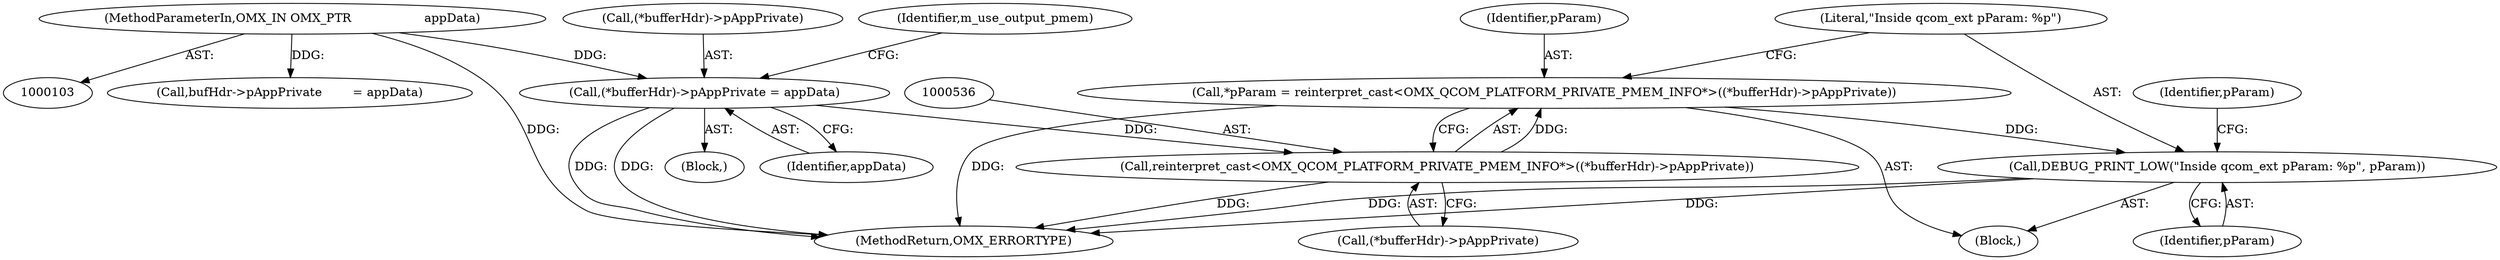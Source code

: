 digraph "0_Android_89913d7df36dbeb458ce165856bd6505a2ec647d_0@pointer" {
"1000533" [label="(Call,*pParam = reinterpret_cast<OMX_QCOM_PLATFORM_PRIVATE_PMEM_INFO*>((*bufferHdr)->pAppPrivate))"];
"1000535" [label="(Call,reinterpret_cast<OMX_QCOM_PLATFORM_PRIVATE_PMEM_INFO*>((*bufferHdr)->pAppPrivate))"];
"1000385" [label="(Call,(*bufferHdr)->pAppPrivate = appData)"];
"1000107" [label="(MethodParameterIn,OMX_IN OMX_PTR                   appData)"];
"1000541" [label="(Call,DEBUG_PRINT_LOW(\"Inside qcom_ext pParam: %p\", pParam))"];
"1000280" [label="(Call,bufHdr->pAppPrivate        = appData)"];
"1000533" [label="(Call,*pParam = reinterpret_cast<OMX_QCOM_PLATFORM_PRIVATE_PMEM_INFO*>((*bufferHdr)->pAppPrivate))"];
"1000646" [label="(MethodReturn,OMX_ERRORTYPE)"];
"1000386" [label="(Call,(*bufferHdr)->pAppPrivate)"];
"1000541" [label="(Call,DEBUG_PRINT_LOW(\"Inside qcom_ext pParam: %p\", pParam))"];
"1000107" [label="(MethodParameterIn,OMX_IN OMX_PTR                   appData)"];
"1000543" [label="(Identifier,pParam)"];
"1000534" [label="(Identifier,pParam)"];
"1000531" [label="(Block,)"];
"1000542" [label="(Literal,\"Inside qcom_ext pParam: %p\")"];
"1000393" [label="(Identifier,m_use_output_pmem)"];
"1000545" [label="(Identifier,pParam)"];
"1000535" [label="(Call,reinterpret_cast<OMX_QCOM_PLATFORM_PRIVATE_PMEM_INFO*>((*bufferHdr)->pAppPrivate))"];
"1000390" [label="(Identifier,appData)"];
"1000370" [label="(Block,)"];
"1000385" [label="(Call,(*bufferHdr)->pAppPrivate = appData)"];
"1000537" [label="(Call,(*bufferHdr)->pAppPrivate)"];
"1000533" -> "1000531"  [label="AST: "];
"1000533" -> "1000535"  [label="CFG: "];
"1000534" -> "1000533"  [label="AST: "];
"1000535" -> "1000533"  [label="AST: "];
"1000542" -> "1000533"  [label="CFG: "];
"1000533" -> "1000646"  [label="DDG: "];
"1000535" -> "1000533"  [label="DDG: "];
"1000533" -> "1000541"  [label="DDG: "];
"1000535" -> "1000537"  [label="CFG: "];
"1000536" -> "1000535"  [label="AST: "];
"1000537" -> "1000535"  [label="AST: "];
"1000535" -> "1000646"  [label="DDG: "];
"1000385" -> "1000535"  [label="DDG: "];
"1000385" -> "1000370"  [label="AST: "];
"1000385" -> "1000390"  [label="CFG: "];
"1000386" -> "1000385"  [label="AST: "];
"1000390" -> "1000385"  [label="AST: "];
"1000393" -> "1000385"  [label="CFG: "];
"1000385" -> "1000646"  [label="DDG: "];
"1000385" -> "1000646"  [label="DDG: "];
"1000107" -> "1000385"  [label="DDG: "];
"1000107" -> "1000103"  [label="AST: "];
"1000107" -> "1000646"  [label="DDG: "];
"1000107" -> "1000280"  [label="DDG: "];
"1000541" -> "1000531"  [label="AST: "];
"1000541" -> "1000543"  [label="CFG: "];
"1000542" -> "1000541"  [label="AST: "];
"1000543" -> "1000541"  [label="AST: "];
"1000545" -> "1000541"  [label="CFG: "];
"1000541" -> "1000646"  [label="DDG: "];
"1000541" -> "1000646"  [label="DDG: "];
}
